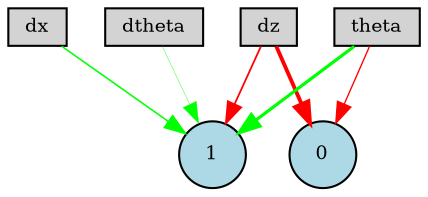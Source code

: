 digraph {
	node [fontsize=9 height=0.2 shape=circle width=0.2]
	dx [fillcolor=lightgray shape=box style=filled]
	dz [fillcolor=lightgray shape=box style=filled]
	theta [fillcolor=lightgray shape=box style=filled]
	dtheta [fillcolor=lightgray shape=box style=filled]
	0 [fillcolor=lightblue style=filled]
	1 [fillcolor=lightblue style=filled]
	theta -> 1 [color=green penwidth=1.51883961333135 style=solid]
	theta -> 0 [color=red penwidth=0.6509020004580763 style=solid]
	dtheta -> 1 [color=green penwidth=0.1907865991081743 style=solid]
	dz -> 0 [color=red penwidth=1.854286498183466 style=solid]
	dz -> 1 [color=red penwidth=0.8481792592021852 style=solid]
	dx -> 1 [color=green penwidth=0.7373774892592417 style=solid]
}
